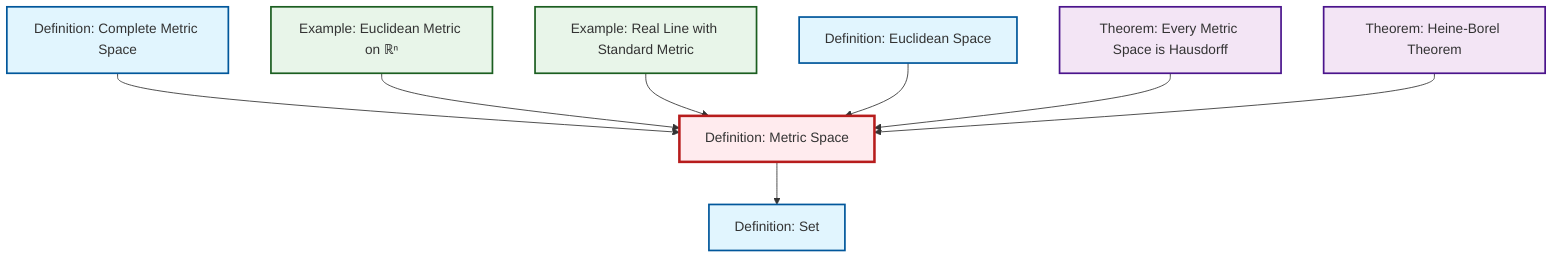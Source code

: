 graph TD
    classDef definition fill:#e1f5fe,stroke:#01579b,stroke-width:2px
    classDef theorem fill:#f3e5f5,stroke:#4a148c,stroke-width:2px
    classDef axiom fill:#fff3e0,stroke:#e65100,stroke-width:2px
    classDef example fill:#e8f5e9,stroke:#1b5e20,stroke-width:2px
    classDef current fill:#ffebee,stroke:#b71c1c,stroke-width:3px
    def-metric-space["Definition: Metric Space"]:::definition
    thm-heine-borel["Theorem: Heine-Borel Theorem"]:::theorem
    def-set["Definition: Set"]:::definition
    thm-metric-hausdorff["Theorem: Every Metric Space is Hausdorff"]:::theorem
    def-euclidean-space["Definition: Euclidean Space"]:::definition
    ex-real-line-metric["Example: Real Line with Standard Metric"]:::example
    ex-euclidean-metric["Example: Euclidean Metric on ℝⁿ"]:::example
    def-complete-metric-space["Definition: Complete Metric Space"]:::definition
    def-complete-metric-space --> def-metric-space
    ex-euclidean-metric --> def-metric-space
    ex-real-line-metric --> def-metric-space
    def-euclidean-space --> def-metric-space
    thm-metric-hausdorff --> def-metric-space
    thm-heine-borel --> def-metric-space
    def-metric-space --> def-set
    class def-metric-space current